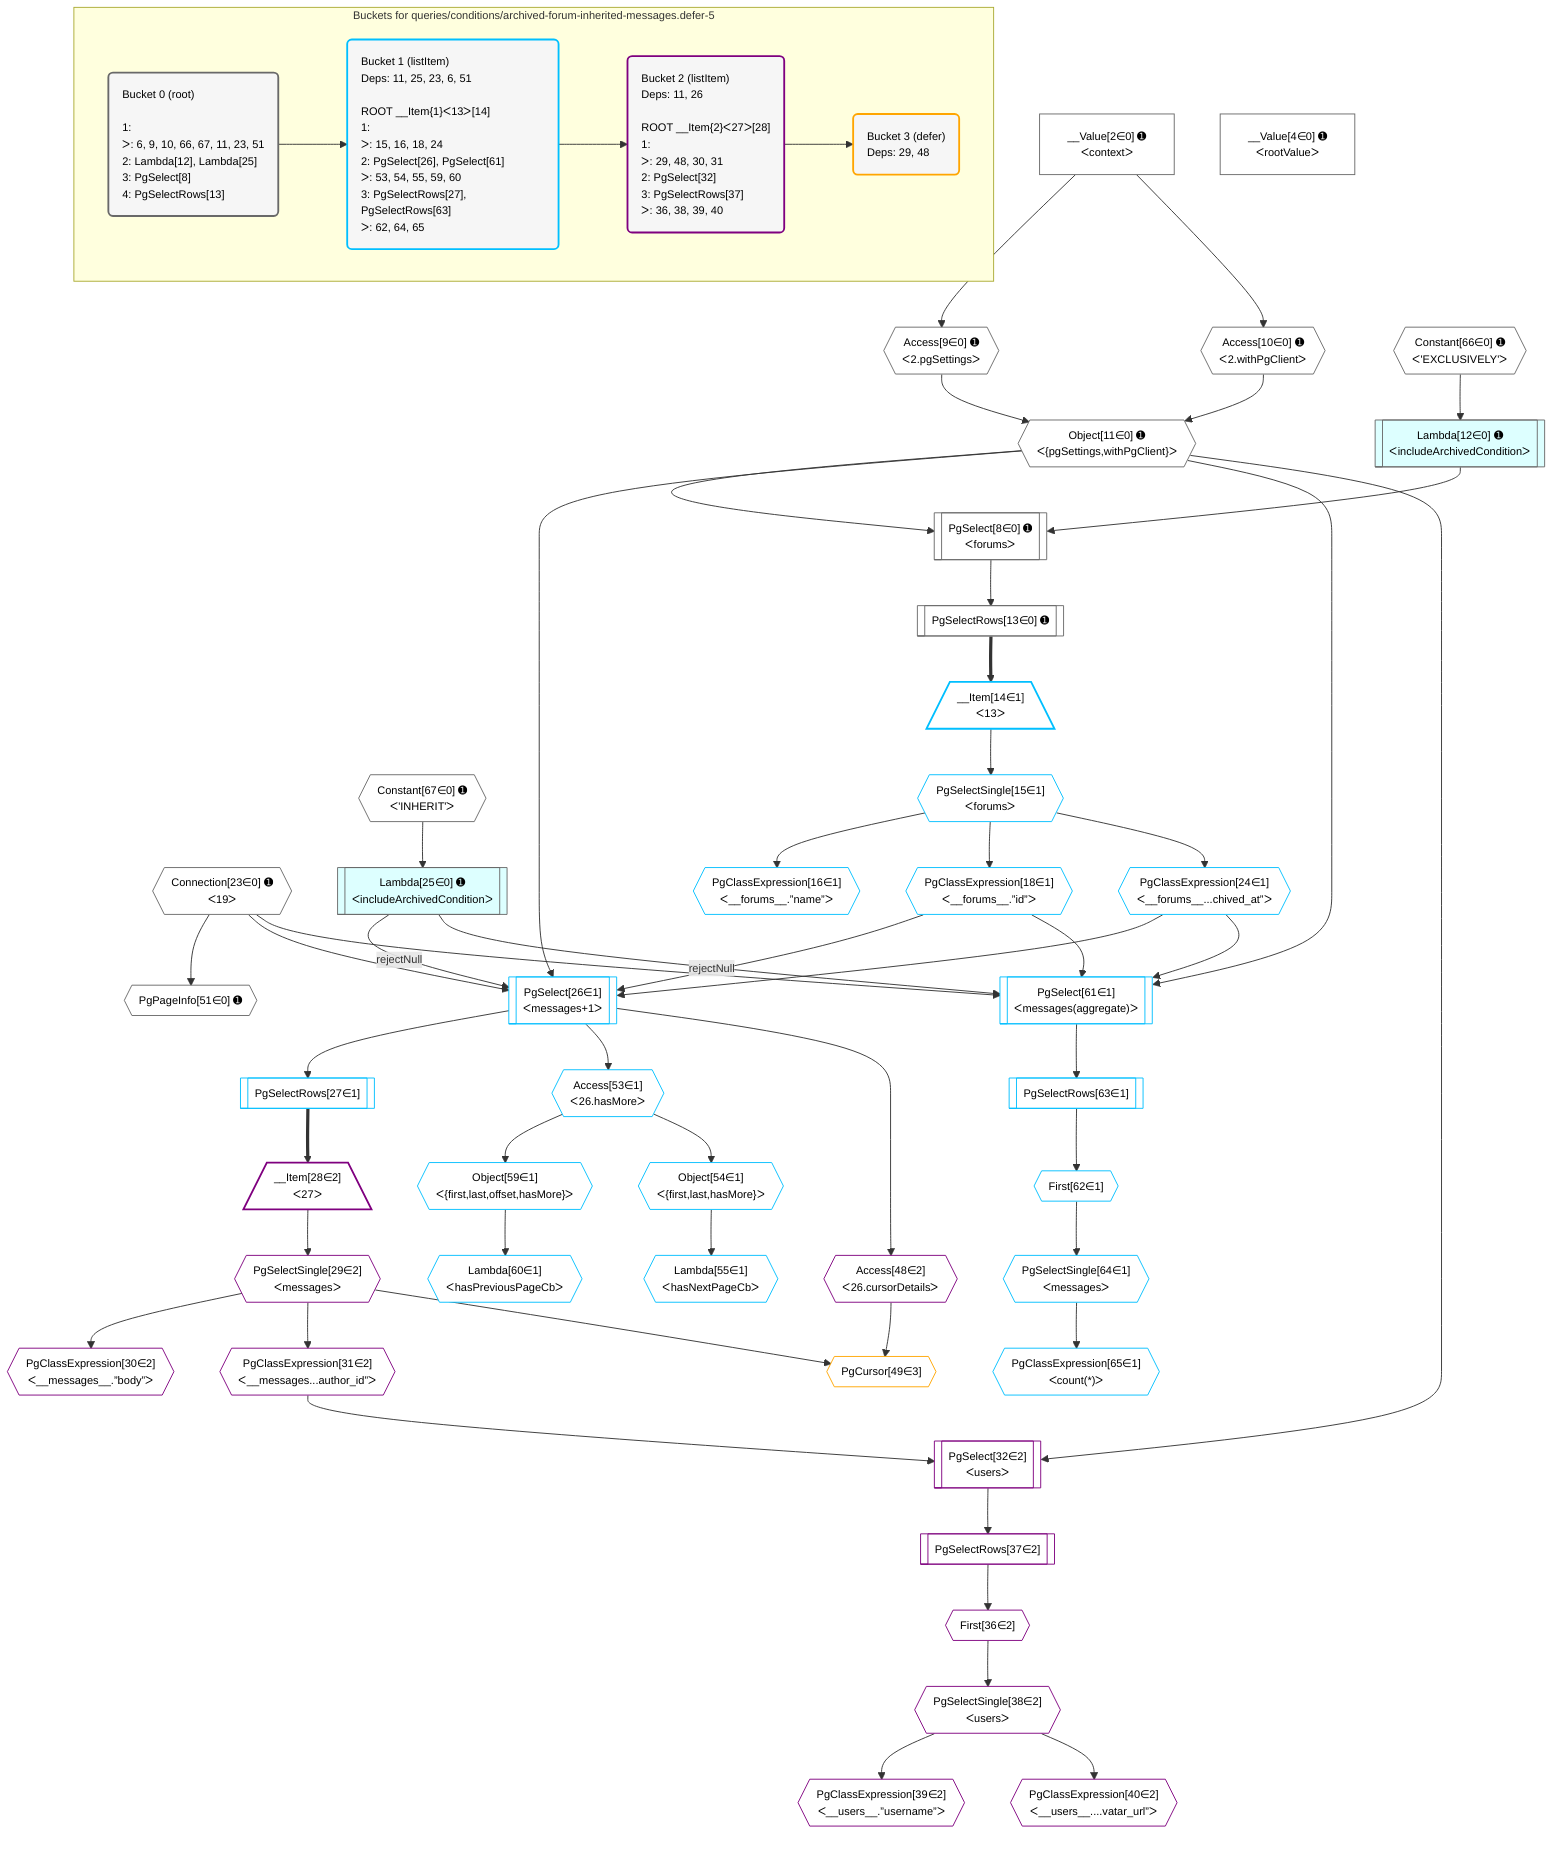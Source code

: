 %%{init: {'themeVariables': { 'fontSize': '12px'}}}%%
graph TD
    classDef path fill:#eee,stroke:#000,color:#000
    classDef plan fill:#fff,stroke-width:1px,color:#000
    classDef itemplan fill:#fff,stroke-width:2px,color:#000
    classDef unbatchedplan fill:#dff,stroke-width:1px,color:#000
    classDef sideeffectplan fill:#fcc,stroke-width:2px,color:#000
    classDef bucket fill:#f6f6f6,color:#000,stroke-width:2px,text-align:left


    %% plan dependencies
    PgSelect8[["PgSelect[8∈0] ➊<br />ᐸforumsᐳ"]]:::plan
    Object11{{"Object[11∈0] ➊<br />ᐸ{pgSettings,withPgClient}ᐳ"}}:::plan
    Lambda12[["Lambda[12∈0] ➊<br />ᐸincludeArchivedConditionᐳ"]]:::unbatchedplan
    Object11 & Lambda12 --> PgSelect8
    Access9{{"Access[9∈0] ➊<br />ᐸ2.pgSettingsᐳ"}}:::plan
    Access10{{"Access[10∈0] ➊<br />ᐸ2.withPgClientᐳ"}}:::plan
    Access9 & Access10 --> Object11
    Connection23{{"Connection[23∈0] ➊<br />ᐸ19ᐳ"}}:::plan
    __Value2["__Value[2∈0] ➊<br />ᐸcontextᐳ"]:::plan
    __Value2 --> Access9
    __Value2 --> Access10
    Constant66{{"Constant[66∈0] ➊<br />ᐸ'EXCLUSIVELY'ᐳ"}}:::plan
    Constant66 --> Lambda12
    PgSelectRows13[["PgSelectRows[13∈0] ➊"]]:::plan
    PgSelect8 --> PgSelectRows13
    Lambda25[["Lambda[25∈0] ➊<br />ᐸincludeArchivedConditionᐳ"]]:::unbatchedplan
    Constant67{{"Constant[67∈0] ➊<br />ᐸ'INHERIT'ᐳ"}}:::plan
    Constant67 --> Lambda25
    PgPageInfo51{{"PgPageInfo[51∈0] ➊"}}:::plan
    Connection23 --> PgPageInfo51
    __Value4["__Value[4∈0] ➊<br />ᐸrootValueᐳ"]:::plan
    PgSelect26[["PgSelect[26∈1]<br />ᐸmessages+1ᐳ"]]:::plan
    PgClassExpression18{{"PgClassExpression[18∈1]<br />ᐸ__forums__.”id”ᐳ"}}:::plan
    PgClassExpression24{{"PgClassExpression[24∈1]<br />ᐸ__forums__...chived_at”ᐳ"}}:::plan
    Lambda25 -->|rejectNull| PgSelect26
    Object11 & PgClassExpression18 & PgClassExpression24 & Connection23 --> PgSelect26
    PgSelect61[["PgSelect[61∈1]<br />ᐸmessages(aggregate)ᐳ"]]:::plan
    Lambda25 -->|rejectNull| PgSelect61
    Object11 & PgClassExpression18 & PgClassExpression24 & Connection23 --> PgSelect61
    Object59{{"Object[59∈1]<br />ᐸ{first,last,offset,hasMore}ᐳ"}}:::plan
    Access53{{"Access[53∈1]<br />ᐸ26.hasMoreᐳ"}}:::plan
    Access53 --> Object59
    Object54{{"Object[54∈1]<br />ᐸ{first,last,hasMore}ᐳ"}}:::plan
    Access53 --> Object54
    __Item14[/"__Item[14∈1]<br />ᐸ13ᐳ"\]:::itemplan
    PgSelectRows13 ==> __Item14
    PgSelectSingle15{{"PgSelectSingle[15∈1]<br />ᐸforumsᐳ"}}:::plan
    __Item14 --> PgSelectSingle15
    PgClassExpression16{{"PgClassExpression[16∈1]<br />ᐸ__forums__.”name”ᐳ"}}:::plan
    PgSelectSingle15 --> PgClassExpression16
    PgSelectSingle15 --> PgClassExpression18
    PgSelectSingle15 --> PgClassExpression24
    PgSelectRows27[["PgSelectRows[27∈1]"]]:::plan
    PgSelect26 --> PgSelectRows27
    PgSelect26 --> Access53
    Lambda55{{"Lambda[55∈1]<br />ᐸhasNextPageCbᐳ"}}:::plan
    Object54 --> Lambda55
    Lambda60{{"Lambda[60∈1]<br />ᐸhasPreviousPageCbᐳ"}}:::plan
    Object59 --> Lambda60
    First62{{"First[62∈1]"}}:::plan
    PgSelectRows63[["PgSelectRows[63∈1]"]]:::plan
    PgSelectRows63 --> First62
    PgSelect61 --> PgSelectRows63
    PgSelectSingle64{{"PgSelectSingle[64∈1]<br />ᐸmessagesᐳ"}}:::plan
    First62 --> PgSelectSingle64
    PgClassExpression65{{"PgClassExpression[65∈1]<br />ᐸcount(*)ᐳ"}}:::plan
    PgSelectSingle64 --> PgClassExpression65
    PgSelect32[["PgSelect[32∈2]<br />ᐸusersᐳ"]]:::plan
    PgClassExpression31{{"PgClassExpression[31∈2]<br />ᐸ__messages...author_id”ᐳ"}}:::plan
    Object11 & PgClassExpression31 --> PgSelect32
    __Item28[/"__Item[28∈2]<br />ᐸ27ᐳ"\]:::itemplan
    PgSelectRows27 ==> __Item28
    PgSelectSingle29{{"PgSelectSingle[29∈2]<br />ᐸmessagesᐳ"}}:::plan
    __Item28 --> PgSelectSingle29
    PgClassExpression30{{"PgClassExpression[30∈2]<br />ᐸ__messages__.”body”ᐳ"}}:::plan
    PgSelectSingle29 --> PgClassExpression30
    PgSelectSingle29 --> PgClassExpression31
    First36{{"First[36∈2]"}}:::plan
    PgSelectRows37[["PgSelectRows[37∈2]"]]:::plan
    PgSelectRows37 --> First36
    PgSelect32 --> PgSelectRows37
    PgSelectSingle38{{"PgSelectSingle[38∈2]<br />ᐸusersᐳ"}}:::plan
    First36 --> PgSelectSingle38
    PgClassExpression39{{"PgClassExpression[39∈2]<br />ᐸ__users__.”username”ᐳ"}}:::plan
    PgSelectSingle38 --> PgClassExpression39
    PgClassExpression40{{"PgClassExpression[40∈2]<br />ᐸ__users__....vatar_url”ᐳ"}}:::plan
    PgSelectSingle38 --> PgClassExpression40
    Access48{{"Access[48∈2]<br />ᐸ26.cursorDetailsᐳ"}}:::plan
    PgSelect26 --> Access48
    PgCursor49{{"PgCursor[49∈3]"}}:::plan
    PgSelectSingle29 & Access48 --> PgCursor49

    %% define steps

    subgraph "Buckets for queries/conditions/archived-forum-inherited-messages.defer-5"
    Bucket0("Bucket 0 (root)<br /><br />1: <br />ᐳ: 6, 9, 10, 66, 67, 11, 23, 51<br />2: Lambda[12], Lambda[25]<br />3: PgSelect[8]<br />4: PgSelectRows[13]"):::bucket
    classDef bucket0 stroke:#696969
    class Bucket0,__Value2,__Value4,PgSelect8,Access9,Access10,Object11,Lambda12,PgSelectRows13,Connection23,Lambda25,PgPageInfo51,Constant66,Constant67 bucket0
    Bucket1("Bucket 1 (listItem)<br />Deps: 11, 25, 23, 6, 51<br /><br />ROOT __Item{1}ᐸ13ᐳ[14]<br />1: <br />ᐳ: 15, 16, 18, 24<br />2: PgSelect[26], PgSelect[61]<br />ᐳ: 53, 54, 55, 59, 60<br />3: PgSelectRows[27], PgSelectRows[63]<br />ᐳ: 62, 64, 65"):::bucket
    classDef bucket1 stroke:#00bfff
    class Bucket1,__Item14,PgSelectSingle15,PgClassExpression16,PgClassExpression18,PgClassExpression24,PgSelect26,PgSelectRows27,Access53,Object54,Lambda55,Object59,Lambda60,PgSelect61,First62,PgSelectRows63,PgSelectSingle64,PgClassExpression65 bucket1
    Bucket2("Bucket 2 (listItem)<br />Deps: 11, 26<br /><br />ROOT __Item{2}ᐸ27ᐳ[28]<br />1: <br />ᐳ: 29, 48, 30, 31<br />2: PgSelect[32]<br />3: PgSelectRows[37]<br />ᐳ: 36, 38, 39, 40"):::bucket
    classDef bucket2 stroke:#7f007f
    class Bucket2,__Item28,PgSelectSingle29,PgClassExpression30,PgClassExpression31,PgSelect32,First36,PgSelectRows37,PgSelectSingle38,PgClassExpression39,PgClassExpression40,Access48 bucket2
    Bucket3("Bucket 3 (defer)<br />Deps: 29, 48"):::bucket
    classDef bucket3 stroke:#ffa500
    class Bucket3,PgCursor49 bucket3
    Bucket0 --> Bucket1
    Bucket1 --> Bucket2
    Bucket2 --> Bucket3
    end